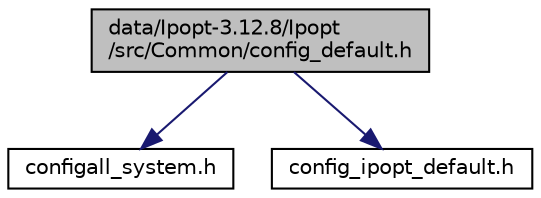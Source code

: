 digraph "data/Ipopt-3.12.8/Ipopt/src/Common/config_default.h"
{
  edge [fontname="Helvetica",fontsize="10",labelfontname="Helvetica",labelfontsize="10"];
  node [fontname="Helvetica",fontsize="10",shape=record];
  Node1 [label="data/Ipopt-3.12.8/Ipopt\l/src/Common/config_default.h",height=0.2,width=0.4,color="black", fillcolor="grey75", style="filled" fontcolor="black"];
  Node1 -> Node2 [color="midnightblue",fontsize="10",style="solid",fontname="Helvetica"];
  Node2 [label="configall_system.h",height=0.2,width=0.4,color="black", fillcolor="white", style="filled",URL="$configall__system_8h.html"];
  Node1 -> Node3 [color="midnightblue",fontsize="10",style="solid",fontname="Helvetica"];
  Node3 [label="config_ipopt_default.h",height=0.2,width=0.4,color="black", fillcolor="white", style="filled",URL="$config__ipopt__default_8h.html"];
}
